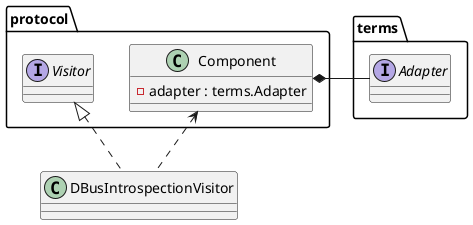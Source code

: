 @startuml
interface terms.Adapter
class protocol.Component {
    - adapter : terms.Adapter
}
protocol.Component *- terms.Adapter
protocol.Component <.. DBusIntrospectionVisitor
interface protocol.Visitor
protocol.Visitor <|.. DBusIntrospectionVisitor
@enduml